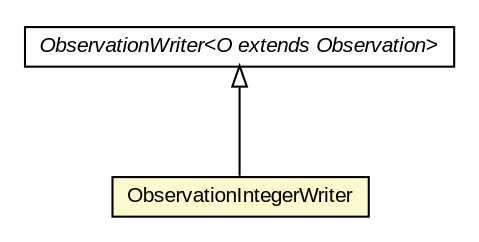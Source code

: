 #!/usr/local/bin/dot
#
# Class diagram 
# Generated by UMLGraph version 5.3 (http://www.umlgraph.org/)
#

digraph G {
	edge [fontname="arial",fontsize=10,labelfontname="arial",labelfontsize=10];
	node [fontname="arial",fontsize=10,shape=plaintext];
	nodesep=0.25;
	ranksep=0.5;
	// be.ac.ulg.montefiore.run.jahmm.io.ObservationWriter<O extends be.ac.ulg.montefiore.run.jahmm.Observation>
	c86139 [label=<<table title="be.ac.ulg.montefiore.run.jahmm.io.ObservationWriter" border="0" cellborder="1" cellspacing="0" cellpadding="2" port="p" href="./ObservationWriter.html">
		<tr><td><table border="0" cellspacing="0" cellpadding="1">
<tr><td align="center" balign="center"><font face="arial italic"> ObservationWriter&lt;O extends Observation&gt; </font></td></tr>
		</table></td></tr>
		</table>>, fontname="arial", fontcolor="black", fontsize=10.0];
	// be.ac.ulg.montefiore.run.jahmm.io.ObservationIntegerWriter
	c86147 [label=<<table title="be.ac.ulg.montefiore.run.jahmm.io.ObservationIntegerWriter" border="0" cellborder="1" cellspacing="0" cellpadding="2" port="p" bgcolor="lemonChiffon" href="./ObservationIntegerWriter.html">
		<tr><td><table border="0" cellspacing="0" cellpadding="1">
<tr><td align="center" balign="center"> ObservationIntegerWriter </td></tr>
		</table></td></tr>
		</table>>, fontname="arial", fontcolor="black", fontsize=10.0];
	//be.ac.ulg.montefiore.run.jahmm.io.ObservationIntegerWriter extends be.ac.ulg.montefiore.run.jahmm.io.ObservationWriter<be.ac.ulg.montefiore.run.jahmm.ObservationInteger>
	c86139:p -> c86147:p [dir=back,arrowtail=empty];
}

